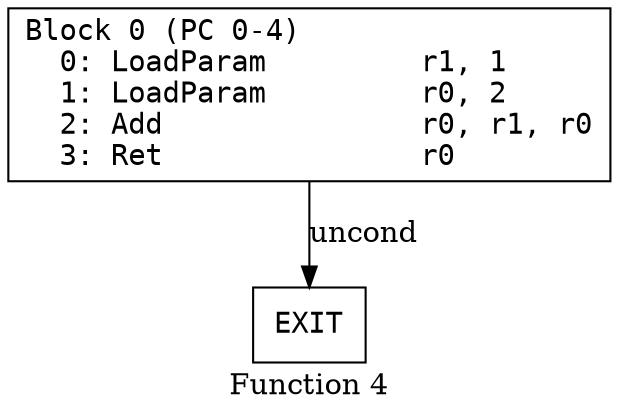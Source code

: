 // Function 4 from cjs_v96
// Generated from data/cjs_v96.dot

digraph {
  rankdir=TB;
  node [shape=box, fontname="monospace"];

  label = "Function 4";
  style = filled;
  color = lightgrey;

  f4_n0 [ label = "Block 0 (PC 0-4)\l  0: LoadParam         r1, 1\l  1: LoadParam         r0, 2\l  2: Add               r0, r1, r0\l  3: Ret               r0\l" ]
  f4_n1 [ label = "EXIT" ]

  f4_n0 -> f4_n1 [label="uncond"]
}
